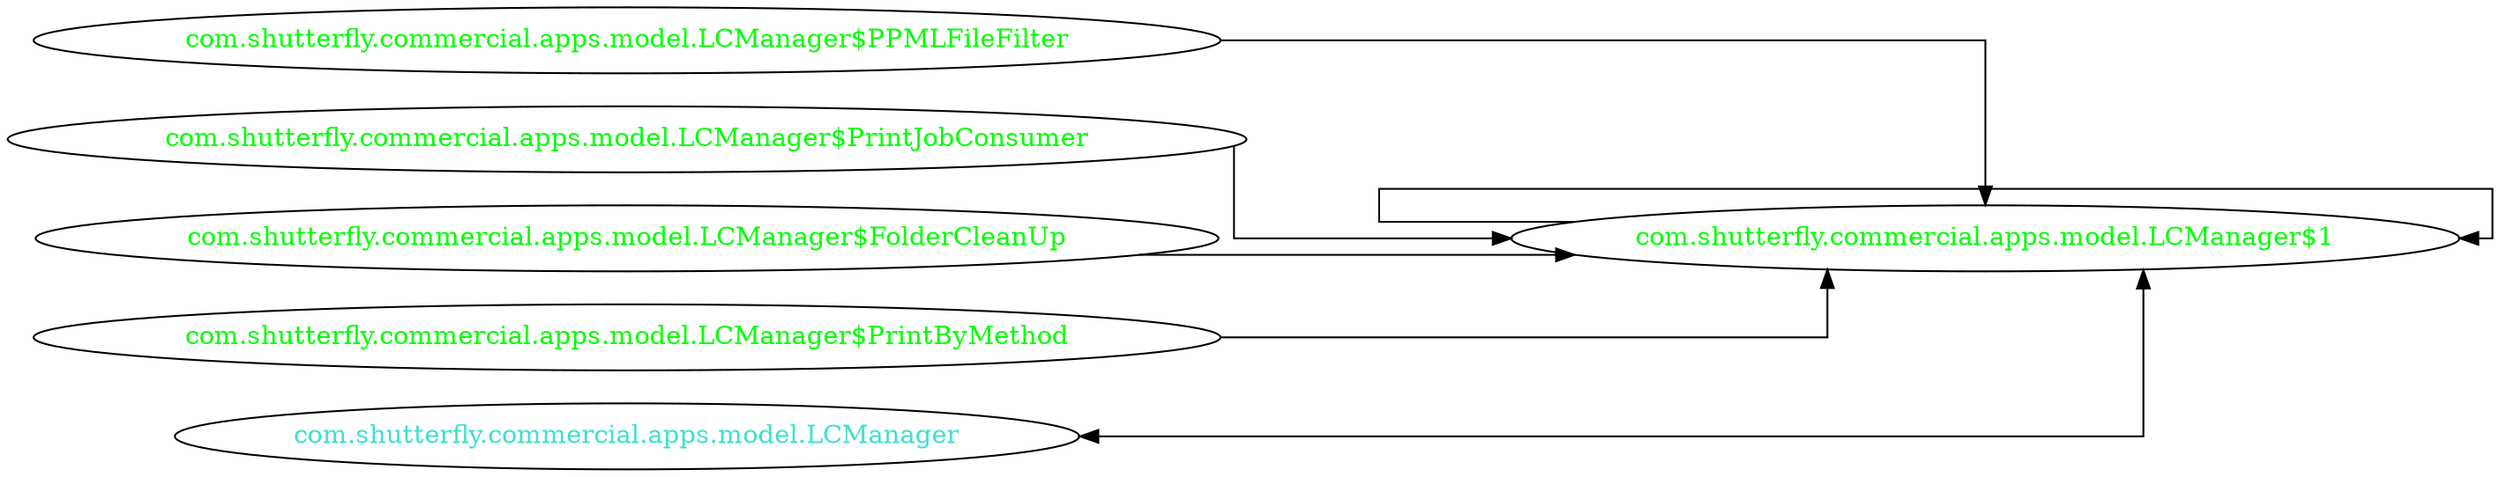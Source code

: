 digraph dependencyGraph {
 concentrate=true;
 ranksep="2.0";
 rankdir="LR"; 
 splines="ortho";
"com.shutterfly.commercial.apps.model.LCManager$1" [fontcolor="red"];
"com.shutterfly.commercial.apps.model.LCManager$PPMLFileFilter" [ fontcolor="green" ];
"com.shutterfly.commercial.apps.model.LCManager$PPMLFileFilter"->"com.shutterfly.commercial.apps.model.LCManager$1";
"com.shutterfly.commercial.apps.model.LCManager$PrintJobConsumer" [ fontcolor="green" ];
"com.shutterfly.commercial.apps.model.LCManager$PrintJobConsumer"->"com.shutterfly.commercial.apps.model.LCManager$1";
"com.shutterfly.commercial.apps.model.LCManager$1" [ fontcolor="green" ];
"com.shutterfly.commercial.apps.model.LCManager$1"->"com.shutterfly.commercial.apps.model.LCManager$1";
"com.shutterfly.commercial.apps.model.LCManager$FolderCleanUp" [ fontcolor="green" ];
"com.shutterfly.commercial.apps.model.LCManager$FolderCleanUp"->"com.shutterfly.commercial.apps.model.LCManager$1";
"com.shutterfly.commercial.apps.model.LCManager$PrintByMethod" [ fontcolor="green" ];
"com.shutterfly.commercial.apps.model.LCManager$PrintByMethod"->"com.shutterfly.commercial.apps.model.LCManager$1";
"com.shutterfly.commercial.apps.model.LCManager" [ fontcolor="turquoise" ];
"com.shutterfly.commercial.apps.model.LCManager"->"com.shutterfly.commercial.apps.model.LCManager$1" [dir=both];
}